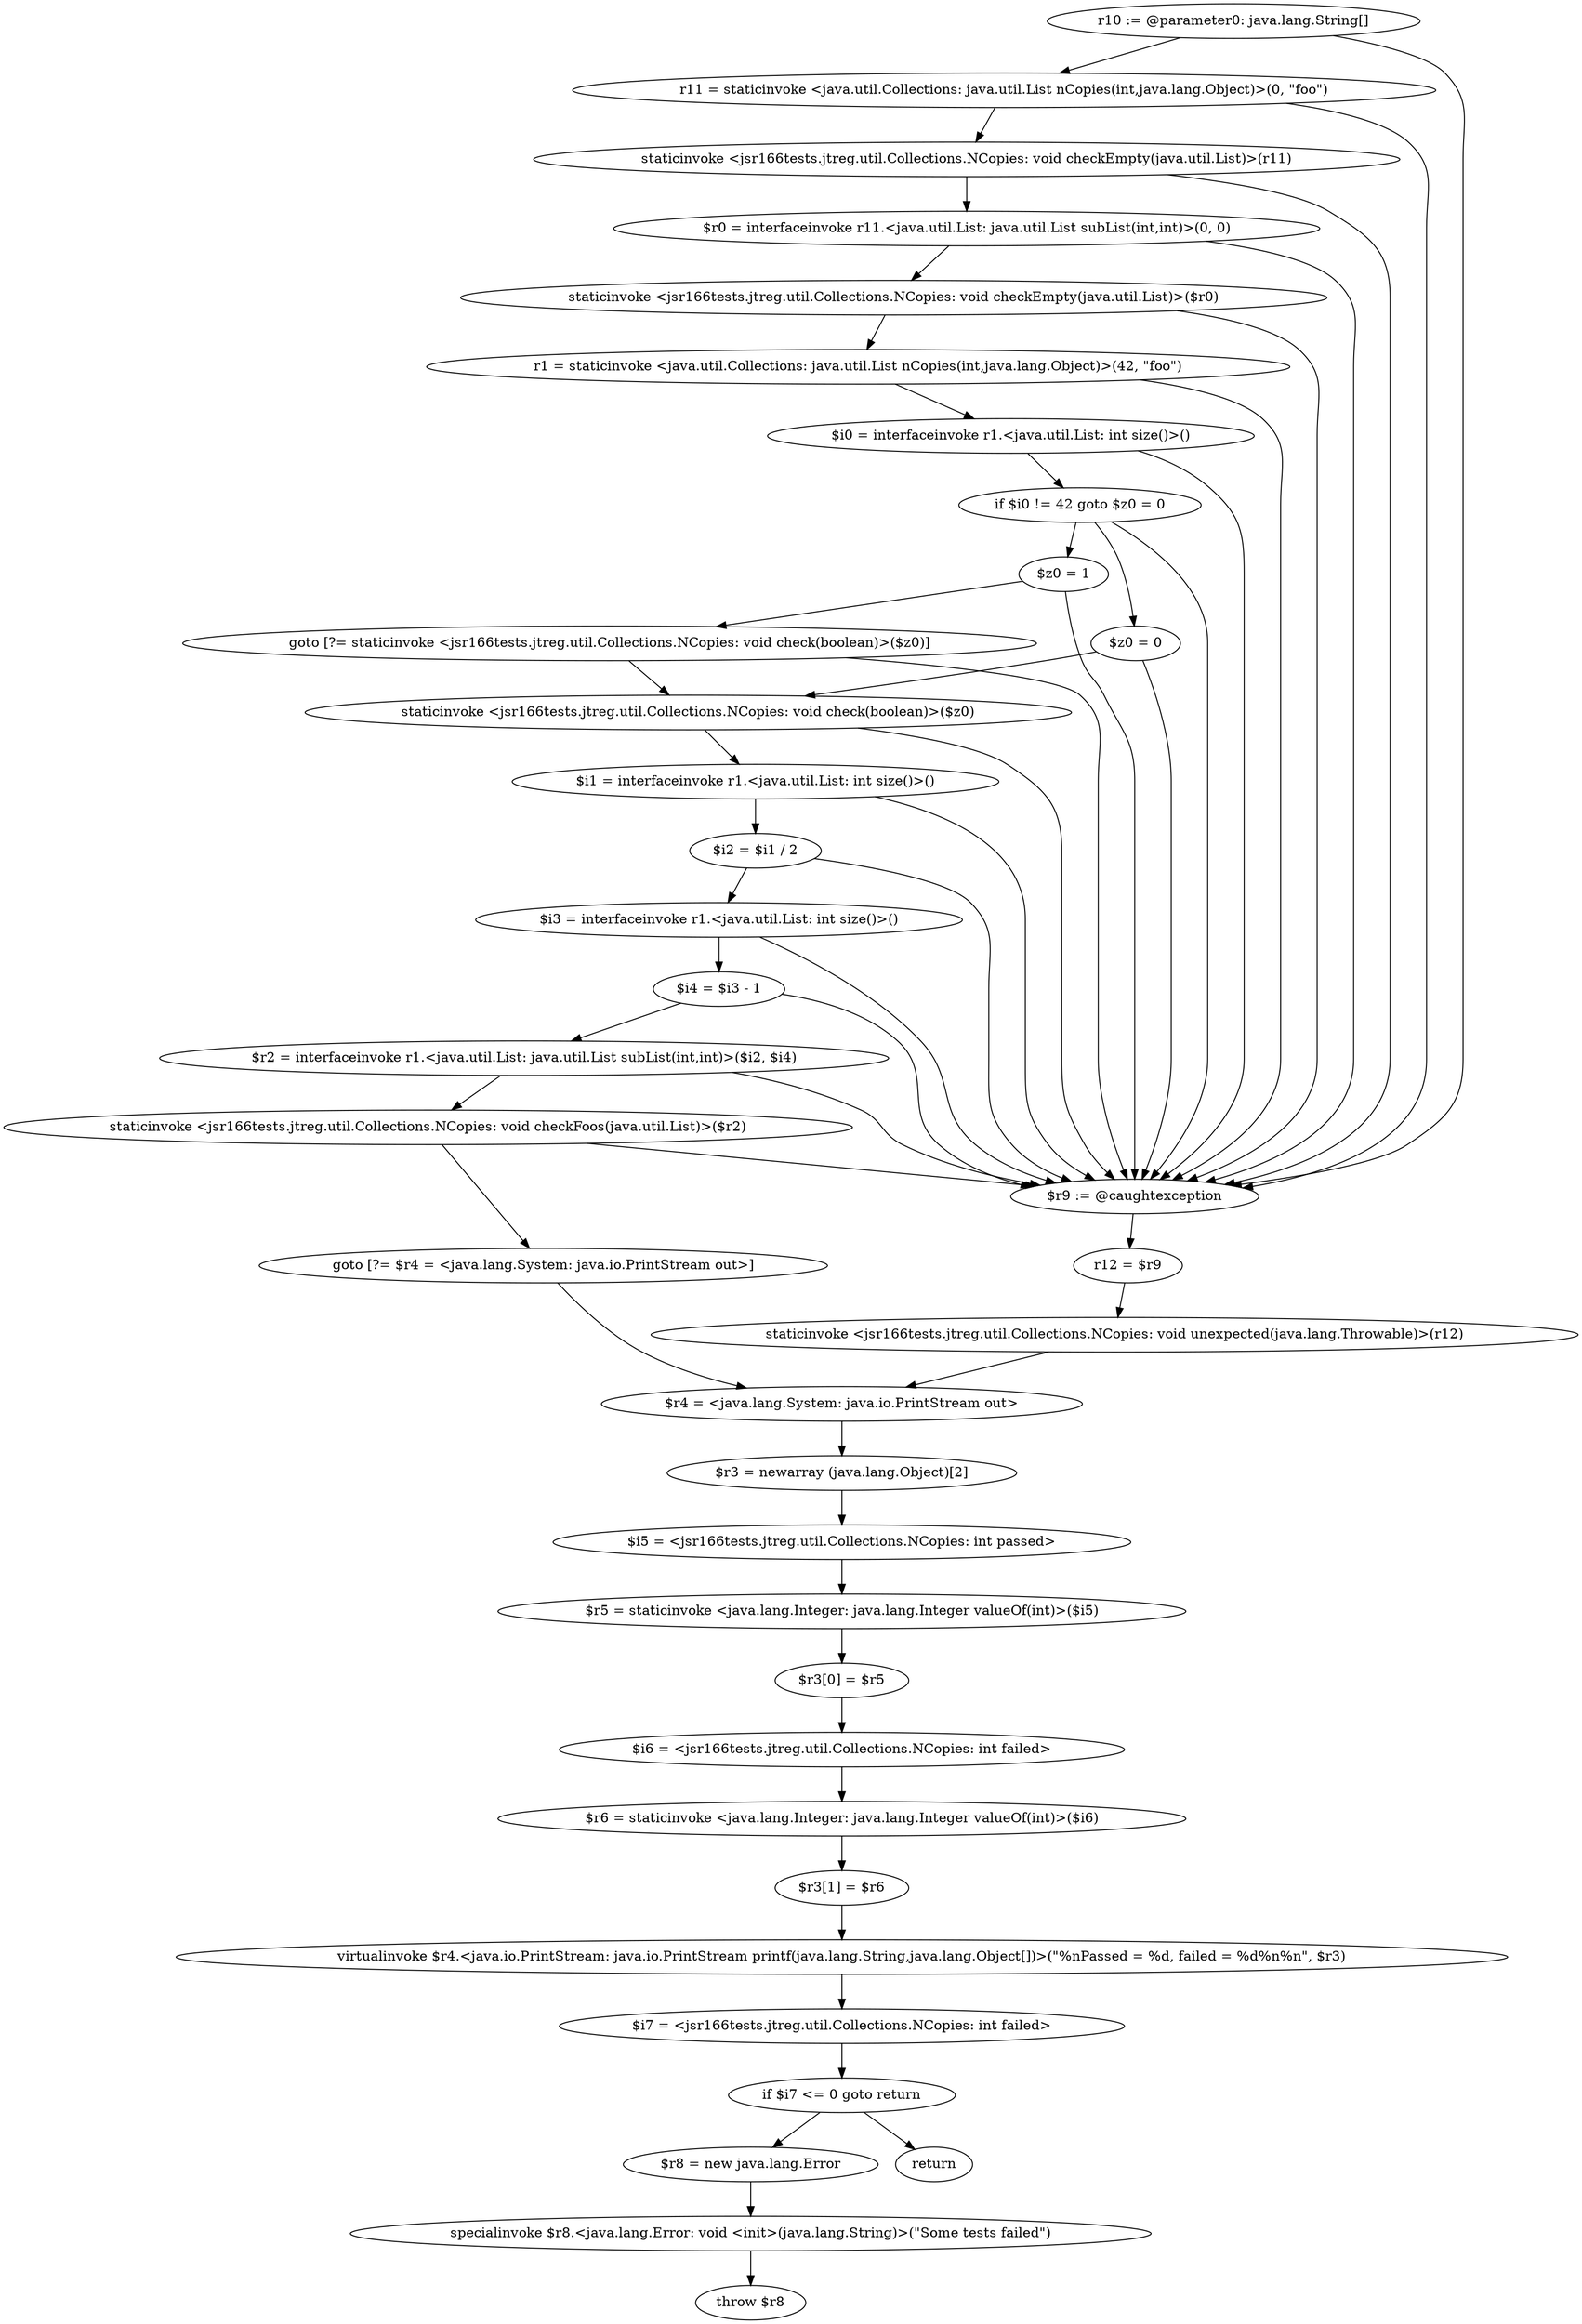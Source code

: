 digraph "unitGraph" {
    "r10 := @parameter0: java.lang.String[]"
    "r11 = staticinvoke <java.util.Collections: java.util.List nCopies(int,java.lang.Object)>(0, \"foo\")"
    "staticinvoke <jsr166tests.jtreg.util.Collections.NCopies: void checkEmpty(java.util.List)>(r11)"
    "$r0 = interfaceinvoke r11.<java.util.List: java.util.List subList(int,int)>(0, 0)"
    "staticinvoke <jsr166tests.jtreg.util.Collections.NCopies: void checkEmpty(java.util.List)>($r0)"
    "r1 = staticinvoke <java.util.Collections: java.util.List nCopies(int,java.lang.Object)>(42, \"foo\")"
    "$i0 = interfaceinvoke r1.<java.util.List: int size()>()"
    "if $i0 != 42 goto $z0 = 0"
    "$z0 = 1"
    "goto [?= staticinvoke <jsr166tests.jtreg.util.Collections.NCopies: void check(boolean)>($z0)]"
    "$z0 = 0"
    "staticinvoke <jsr166tests.jtreg.util.Collections.NCopies: void check(boolean)>($z0)"
    "$i1 = interfaceinvoke r1.<java.util.List: int size()>()"
    "$i2 = $i1 / 2"
    "$i3 = interfaceinvoke r1.<java.util.List: int size()>()"
    "$i4 = $i3 - 1"
    "$r2 = interfaceinvoke r1.<java.util.List: java.util.List subList(int,int)>($i2, $i4)"
    "staticinvoke <jsr166tests.jtreg.util.Collections.NCopies: void checkFoos(java.util.List)>($r2)"
    "goto [?= $r4 = <java.lang.System: java.io.PrintStream out>]"
    "$r9 := @caughtexception"
    "r12 = $r9"
    "staticinvoke <jsr166tests.jtreg.util.Collections.NCopies: void unexpected(java.lang.Throwable)>(r12)"
    "$r4 = <java.lang.System: java.io.PrintStream out>"
    "$r3 = newarray (java.lang.Object)[2]"
    "$i5 = <jsr166tests.jtreg.util.Collections.NCopies: int passed>"
    "$r5 = staticinvoke <java.lang.Integer: java.lang.Integer valueOf(int)>($i5)"
    "$r3[0] = $r5"
    "$i6 = <jsr166tests.jtreg.util.Collections.NCopies: int failed>"
    "$r6 = staticinvoke <java.lang.Integer: java.lang.Integer valueOf(int)>($i6)"
    "$r3[1] = $r6"
    "virtualinvoke $r4.<java.io.PrintStream: java.io.PrintStream printf(java.lang.String,java.lang.Object[])>(\"%nPassed = %d, failed = %d%n%n\", $r3)"
    "$i7 = <jsr166tests.jtreg.util.Collections.NCopies: int failed>"
    "if $i7 <= 0 goto return"
    "$r8 = new java.lang.Error"
    "specialinvoke $r8.<java.lang.Error: void <init>(java.lang.String)>(\"Some tests failed\")"
    "throw $r8"
    "return"
    "r10 := @parameter0: java.lang.String[]"->"r11 = staticinvoke <java.util.Collections: java.util.List nCopies(int,java.lang.Object)>(0, \"foo\")";
    "r10 := @parameter0: java.lang.String[]"->"$r9 := @caughtexception";
    "r11 = staticinvoke <java.util.Collections: java.util.List nCopies(int,java.lang.Object)>(0, \"foo\")"->"staticinvoke <jsr166tests.jtreg.util.Collections.NCopies: void checkEmpty(java.util.List)>(r11)";
    "r11 = staticinvoke <java.util.Collections: java.util.List nCopies(int,java.lang.Object)>(0, \"foo\")"->"$r9 := @caughtexception";
    "staticinvoke <jsr166tests.jtreg.util.Collections.NCopies: void checkEmpty(java.util.List)>(r11)"->"$r0 = interfaceinvoke r11.<java.util.List: java.util.List subList(int,int)>(0, 0)";
    "staticinvoke <jsr166tests.jtreg.util.Collections.NCopies: void checkEmpty(java.util.List)>(r11)"->"$r9 := @caughtexception";
    "$r0 = interfaceinvoke r11.<java.util.List: java.util.List subList(int,int)>(0, 0)"->"staticinvoke <jsr166tests.jtreg.util.Collections.NCopies: void checkEmpty(java.util.List)>($r0)";
    "$r0 = interfaceinvoke r11.<java.util.List: java.util.List subList(int,int)>(0, 0)"->"$r9 := @caughtexception";
    "staticinvoke <jsr166tests.jtreg.util.Collections.NCopies: void checkEmpty(java.util.List)>($r0)"->"r1 = staticinvoke <java.util.Collections: java.util.List nCopies(int,java.lang.Object)>(42, \"foo\")";
    "staticinvoke <jsr166tests.jtreg.util.Collections.NCopies: void checkEmpty(java.util.List)>($r0)"->"$r9 := @caughtexception";
    "r1 = staticinvoke <java.util.Collections: java.util.List nCopies(int,java.lang.Object)>(42, \"foo\")"->"$i0 = interfaceinvoke r1.<java.util.List: int size()>()";
    "r1 = staticinvoke <java.util.Collections: java.util.List nCopies(int,java.lang.Object)>(42, \"foo\")"->"$r9 := @caughtexception";
    "$i0 = interfaceinvoke r1.<java.util.List: int size()>()"->"if $i0 != 42 goto $z0 = 0";
    "$i0 = interfaceinvoke r1.<java.util.List: int size()>()"->"$r9 := @caughtexception";
    "if $i0 != 42 goto $z0 = 0"->"$z0 = 1";
    "if $i0 != 42 goto $z0 = 0"->"$z0 = 0";
    "if $i0 != 42 goto $z0 = 0"->"$r9 := @caughtexception";
    "$z0 = 1"->"goto [?= staticinvoke <jsr166tests.jtreg.util.Collections.NCopies: void check(boolean)>($z0)]";
    "$z0 = 1"->"$r9 := @caughtexception";
    "goto [?= staticinvoke <jsr166tests.jtreg.util.Collections.NCopies: void check(boolean)>($z0)]"->"staticinvoke <jsr166tests.jtreg.util.Collections.NCopies: void check(boolean)>($z0)";
    "goto [?= staticinvoke <jsr166tests.jtreg.util.Collections.NCopies: void check(boolean)>($z0)]"->"$r9 := @caughtexception";
    "$z0 = 0"->"staticinvoke <jsr166tests.jtreg.util.Collections.NCopies: void check(boolean)>($z0)";
    "$z0 = 0"->"$r9 := @caughtexception";
    "staticinvoke <jsr166tests.jtreg.util.Collections.NCopies: void check(boolean)>($z0)"->"$i1 = interfaceinvoke r1.<java.util.List: int size()>()";
    "staticinvoke <jsr166tests.jtreg.util.Collections.NCopies: void check(boolean)>($z0)"->"$r9 := @caughtexception";
    "$i1 = interfaceinvoke r1.<java.util.List: int size()>()"->"$i2 = $i1 / 2";
    "$i1 = interfaceinvoke r1.<java.util.List: int size()>()"->"$r9 := @caughtexception";
    "$i2 = $i1 / 2"->"$i3 = interfaceinvoke r1.<java.util.List: int size()>()";
    "$i2 = $i1 / 2"->"$r9 := @caughtexception";
    "$i3 = interfaceinvoke r1.<java.util.List: int size()>()"->"$i4 = $i3 - 1";
    "$i3 = interfaceinvoke r1.<java.util.List: int size()>()"->"$r9 := @caughtexception";
    "$i4 = $i3 - 1"->"$r2 = interfaceinvoke r1.<java.util.List: java.util.List subList(int,int)>($i2, $i4)";
    "$i4 = $i3 - 1"->"$r9 := @caughtexception";
    "$r2 = interfaceinvoke r1.<java.util.List: java.util.List subList(int,int)>($i2, $i4)"->"staticinvoke <jsr166tests.jtreg.util.Collections.NCopies: void checkFoos(java.util.List)>($r2)";
    "$r2 = interfaceinvoke r1.<java.util.List: java.util.List subList(int,int)>($i2, $i4)"->"$r9 := @caughtexception";
    "staticinvoke <jsr166tests.jtreg.util.Collections.NCopies: void checkFoos(java.util.List)>($r2)"->"goto [?= $r4 = <java.lang.System: java.io.PrintStream out>]";
    "staticinvoke <jsr166tests.jtreg.util.Collections.NCopies: void checkFoos(java.util.List)>($r2)"->"$r9 := @caughtexception";
    "goto [?= $r4 = <java.lang.System: java.io.PrintStream out>]"->"$r4 = <java.lang.System: java.io.PrintStream out>";
    "$r9 := @caughtexception"->"r12 = $r9";
    "r12 = $r9"->"staticinvoke <jsr166tests.jtreg.util.Collections.NCopies: void unexpected(java.lang.Throwable)>(r12)";
    "staticinvoke <jsr166tests.jtreg.util.Collections.NCopies: void unexpected(java.lang.Throwable)>(r12)"->"$r4 = <java.lang.System: java.io.PrintStream out>";
    "$r4 = <java.lang.System: java.io.PrintStream out>"->"$r3 = newarray (java.lang.Object)[2]";
    "$r3 = newarray (java.lang.Object)[2]"->"$i5 = <jsr166tests.jtreg.util.Collections.NCopies: int passed>";
    "$i5 = <jsr166tests.jtreg.util.Collections.NCopies: int passed>"->"$r5 = staticinvoke <java.lang.Integer: java.lang.Integer valueOf(int)>($i5)";
    "$r5 = staticinvoke <java.lang.Integer: java.lang.Integer valueOf(int)>($i5)"->"$r3[0] = $r5";
    "$r3[0] = $r5"->"$i6 = <jsr166tests.jtreg.util.Collections.NCopies: int failed>";
    "$i6 = <jsr166tests.jtreg.util.Collections.NCopies: int failed>"->"$r6 = staticinvoke <java.lang.Integer: java.lang.Integer valueOf(int)>($i6)";
    "$r6 = staticinvoke <java.lang.Integer: java.lang.Integer valueOf(int)>($i6)"->"$r3[1] = $r6";
    "$r3[1] = $r6"->"virtualinvoke $r4.<java.io.PrintStream: java.io.PrintStream printf(java.lang.String,java.lang.Object[])>(\"%nPassed = %d, failed = %d%n%n\", $r3)";
    "virtualinvoke $r4.<java.io.PrintStream: java.io.PrintStream printf(java.lang.String,java.lang.Object[])>(\"%nPassed = %d, failed = %d%n%n\", $r3)"->"$i7 = <jsr166tests.jtreg.util.Collections.NCopies: int failed>";
    "$i7 = <jsr166tests.jtreg.util.Collections.NCopies: int failed>"->"if $i7 <= 0 goto return";
    "if $i7 <= 0 goto return"->"$r8 = new java.lang.Error";
    "if $i7 <= 0 goto return"->"return";
    "$r8 = new java.lang.Error"->"specialinvoke $r8.<java.lang.Error: void <init>(java.lang.String)>(\"Some tests failed\")";
    "specialinvoke $r8.<java.lang.Error: void <init>(java.lang.String)>(\"Some tests failed\")"->"throw $r8";
}
